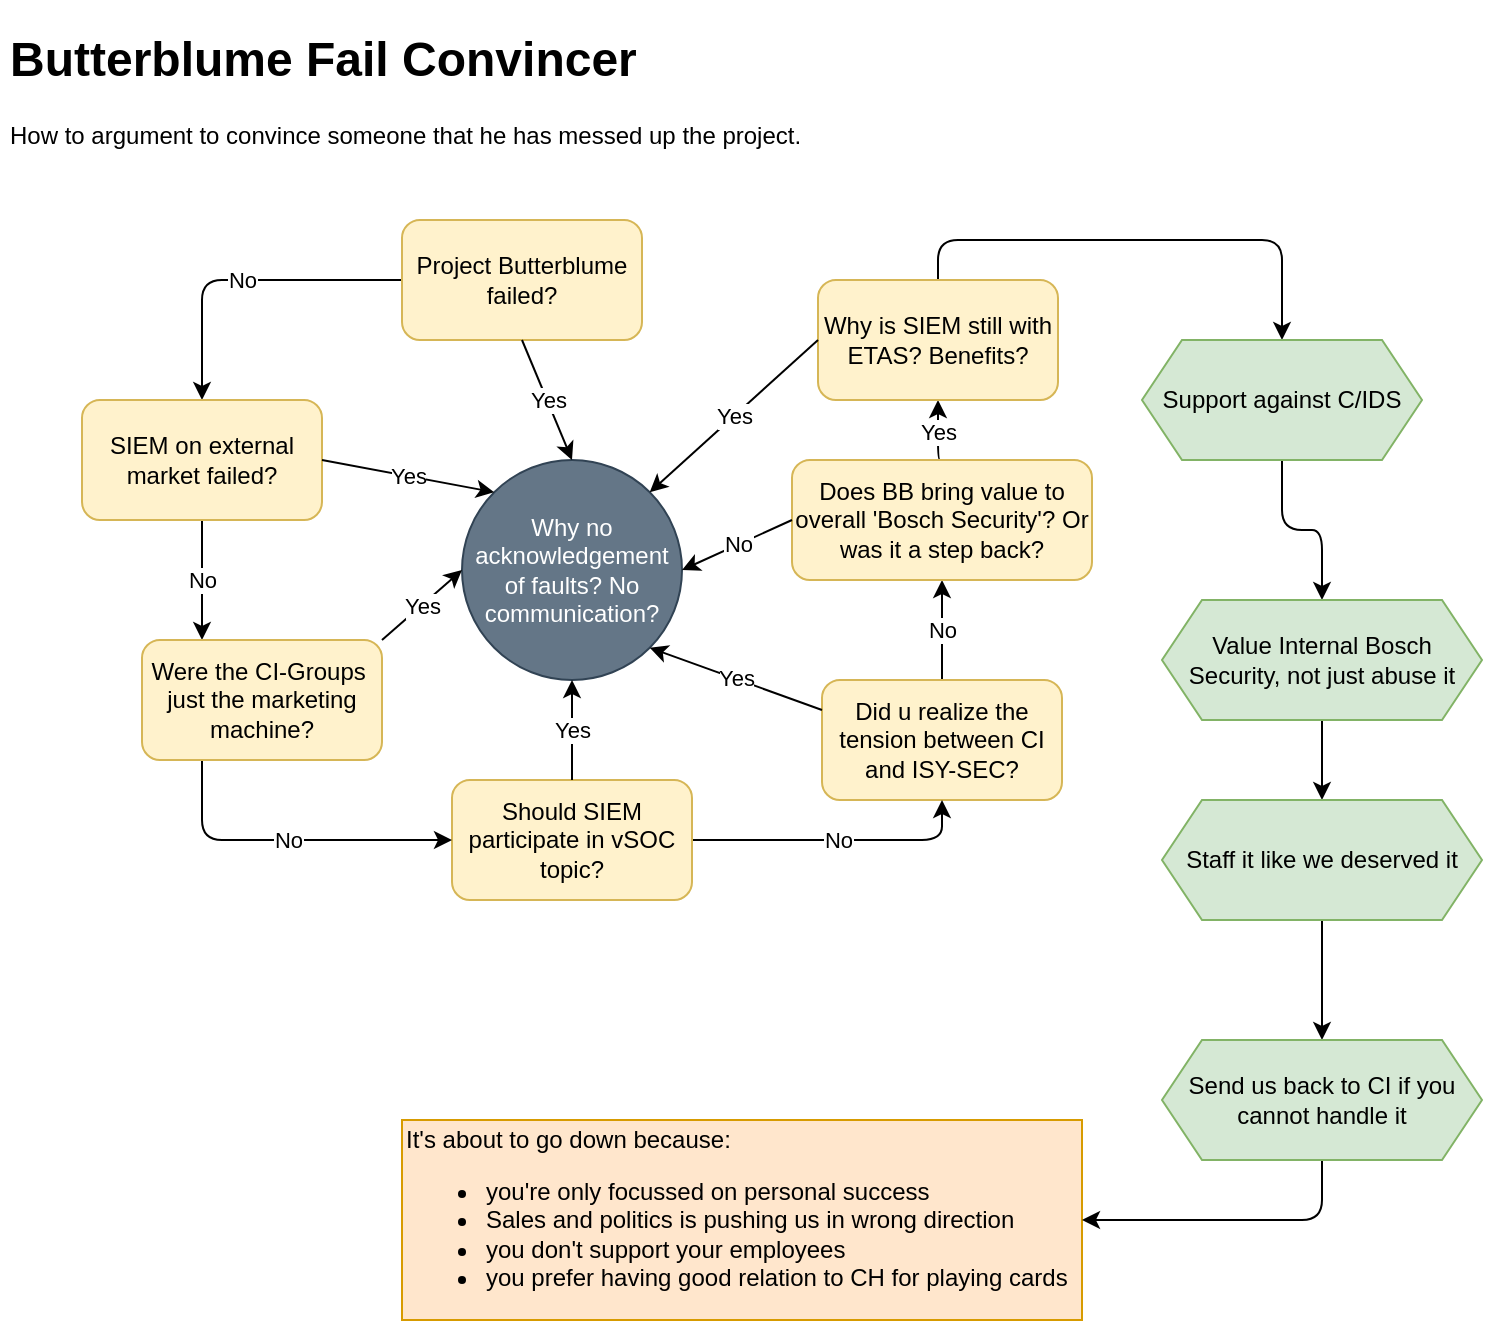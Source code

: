 <mxfile version="13.5.9" type="github">
  <diagram id="XMbbLfNYFDRXuA-zbz-r" name="Page-1">
    <mxGraphModel dx="1894" dy="769" grid="1" gridSize="10" guides="1" tooltips="1" connect="1" arrows="1" fold="1" page="1" pageScale="1" pageWidth="827" pageHeight="1169" math="0" shadow="0">
      <root>
        <mxCell id="0" />
        <mxCell id="1" parent="0" />
        <mxCell id="ZZ8Sq0GbdoKP23Bn9hQ8-3" value="&lt;h1&gt;Butterblume Fail Convincer&lt;/h1&gt;&lt;p&gt;How to argument to convince someone that he has messed up the project.&lt;br&gt;&lt;/p&gt;" style="text;html=1;strokeColor=none;fillColor=none;spacing=5;spacingTop=-20;whiteSpace=wrap;overflow=hidden;rounded=0;" parent="1" vertex="1">
          <mxGeometry x="9" y="10" width="551" height="80" as="geometry" />
        </mxCell>
        <mxCell id="vQv6NK-90WROetTzSbnZ-25" value="No" style="edgeStyle=orthogonalEdgeStyle;curved=0;rounded=1;sketch=0;orthogonalLoop=1;jettySize=auto;html=1;exitX=0;exitY=0.5;exitDx=0;exitDy=0;entryX=0.5;entryY=0;entryDx=0;entryDy=0;" parent="1" source="vQv6NK-90WROetTzSbnZ-15" target="vQv6NK-90WROetTzSbnZ-16" edge="1">
          <mxGeometry relative="1" as="geometry" />
        </mxCell>
        <mxCell id="vQv6NK-90WROetTzSbnZ-15" value="Project Butterblume failed?" style="rounded=1;whiteSpace=wrap;html=1;sketch=0;fillColor=#fff2cc;strokeColor=#d6b656;" parent="1" vertex="1">
          <mxGeometry x="210" y="110" width="120" height="60" as="geometry" />
        </mxCell>
        <mxCell id="vQv6NK-90WROetTzSbnZ-26" value="No" style="edgeStyle=orthogonalEdgeStyle;curved=0;rounded=1;sketch=0;orthogonalLoop=1;jettySize=auto;html=1;exitX=0.5;exitY=1;exitDx=0;exitDy=0;entryX=0.25;entryY=0;entryDx=0;entryDy=0;" parent="1" source="vQv6NK-90WROetTzSbnZ-16" target="vQv6NK-90WROetTzSbnZ-20" edge="1">
          <mxGeometry relative="1" as="geometry" />
        </mxCell>
        <mxCell id="vQv6NK-90WROetTzSbnZ-16" value="SIEM on external market failed?" style="rounded=1;whiteSpace=wrap;html=1;sketch=0;fillColor=#fff2cc;strokeColor=#d6b656;" parent="1" vertex="1">
          <mxGeometry x="50" y="200" width="120" height="60" as="geometry" />
        </mxCell>
        <mxCell id="vQv6NK-90WROetTzSbnZ-29" value="No" style="edgeStyle=orthogonalEdgeStyle;curved=0;rounded=1;sketch=0;orthogonalLoop=1;jettySize=auto;html=1;exitX=0.5;exitY=0;exitDx=0;exitDy=0;" parent="1" source="vQv6NK-90WROetTzSbnZ-17" target="vQv6NK-90WROetTzSbnZ-22" edge="1">
          <mxGeometry relative="1" as="geometry" />
        </mxCell>
        <mxCell id="vQv6NK-90WROetTzSbnZ-17" value="Did u realize the tension between CI and ISY-SEC?" style="rounded=1;whiteSpace=wrap;html=1;sketch=0;fillColor=#fff2cc;strokeColor=#d6b656;" parent="1" vertex="1">
          <mxGeometry x="420" y="340" width="120" height="60" as="geometry" />
        </mxCell>
        <mxCell id="vQv6NK-90WROetTzSbnZ-18" value="Why no acknowledgement of faults? No communication?" style="ellipse;whiteSpace=wrap;html=1;aspect=fixed;rounded=0;sketch=0;fillColor=#647687;strokeColor=#314354;fontColor=#ffffff;" parent="1" vertex="1">
          <mxGeometry x="240" y="230" width="110" height="110" as="geometry" />
        </mxCell>
        <mxCell id="vQv6NK-90WROetTzSbnZ-28" value="No" style="edgeStyle=orthogonalEdgeStyle;curved=0;rounded=1;sketch=0;orthogonalLoop=1;jettySize=auto;html=1;exitX=1;exitY=0.5;exitDx=0;exitDy=0;entryX=0.5;entryY=1;entryDx=0;entryDy=0;" parent="1" source="vQv6NK-90WROetTzSbnZ-19" target="vQv6NK-90WROetTzSbnZ-17" edge="1">
          <mxGeometry relative="1" as="geometry" />
        </mxCell>
        <mxCell id="vQv6NK-90WROetTzSbnZ-19" value="Should SIEM participate in vSOC topic?" style="rounded=1;whiteSpace=wrap;html=1;sketch=0;fillColor=#fff2cc;strokeColor=#d6b656;" parent="1" vertex="1">
          <mxGeometry x="235" y="390" width="120" height="60" as="geometry" />
        </mxCell>
        <mxCell id="vQv6NK-90WROetTzSbnZ-27" value="No" style="edgeStyle=orthogonalEdgeStyle;curved=0;rounded=1;sketch=0;orthogonalLoop=1;jettySize=auto;html=1;exitX=0.25;exitY=1;exitDx=0;exitDy=0;entryX=0;entryY=0.5;entryDx=0;entryDy=0;" parent="1" source="vQv6NK-90WROetTzSbnZ-20" target="vQv6NK-90WROetTzSbnZ-19" edge="1">
          <mxGeometry relative="1" as="geometry" />
        </mxCell>
        <mxCell id="vQv6NK-90WROetTzSbnZ-20" value="Were the CI-Groups&amp;nbsp; just the marketing machine?" style="rounded=1;whiteSpace=wrap;html=1;sketch=0;fillColor=#fff2cc;strokeColor=#d6b656;" parent="1" vertex="1">
          <mxGeometry x="80" y="320" width="120" height="60" as="geometry" />
        </mxCell>
        <mxCell id="vQv6NK-90WROetTzSbnZ-21" value="&lt;div&gt;It&#39;s about to go down because:&lt;/div&gt;&lt;div&gt;&lt;ul&gt;&lt;li&gt;you&#39;re only focussed on personal success&lt;/li&gt;&lt;li&gt;Sales and politics is pushing us in wrong direction&lt;br&gt;&lt;/li&gt;&lt;li&gt;you don&#39;t support your employees&lt;/li&gt;&lt;li&gt;you prefer having good relation to CH for playing cards&lt;br&gt;&lt;/li&gt;&lt;/ul&gt;&lt;/div&gt;" style="text;html=1;strokeColor=#d79b00;fillColor=#ffe6cc;align=left;verticalAlign=middle;whiteSpace=wrap;rounded=0;sketch=0;" parent="1" vertex="1">
          <mxGeometry x="210" y="560" width="340" height="100" as="geometry" />
        </mxCell>
        <mxCell id="vQv6NK-90WROetTzSbnZ-30" value="Yes" style="edgeStyle=orthogonalEdgeStyle;curved=0;rounded=1;sketch=0;orthogonalLoop=1;jettySize=auto;html=1;exitX=0.5;exitY=0;exitDx=0;exitDy=0;entryX=0.5;entryY=1;entryDx=0;entryDy=0;" parent="1" source="vQv6NK-90WROetTzSbnZ-22" target="vQv6NK-90WROetTzSbnZ-23" edge="1">
          <mxGeometry relative="1" as="geometry" />
        </mxCell>
        <mxCell id="vQv6NK-90WROetTzSbnZ-22" value="Does BB bring value to overall &#39;Bosch Security&#39;? Or was it a step back?" style="rounded=1;whiteSpace=wrap;html=1;sketch=0;fillColor=#fff2cc;strokeColor=#d6b656;" parent="1" vertex="1">
          <mxGeometry x="405" y="230" width="150" height="60" as="geometry" />
        </mxCell>
        <mxCell id="vQv6NK-90WROetTzSbnZ-44" style="edgeStyle=orthogonalEdgeStyle;curved=0;rounded=1;sketch=0;orthogonalLoop=1;jettySize=auto;html=1;exitX=0.5;exitY=0;exitDx=0;exitDy=0;entryX=0.5;entryY=0;entryDx=0;entryDy=0;" parent="1" source="vQv6NK-90WROetTzSbnZ-23" target="vQv6NK-90WROetTzSbnZ-39" edge="1">
          <mxGeometry relative="1" as="geometry" />
        </mxCell>
        <mxCell id="vQv6NK-90WROetTzSbnZ-23" value="Why is SIEM still with ETAS? Benefits?" style="rounded=1;whiteSpace=wrap;html=1;sketch=0;fillColor=#fff2cc;strokeColor=#d6b656;" parent="1" vertex="1">
          <mxGeometry x="418" y="140" width="120" height="60" as="geometry" />
        </mxCell>
        <mxCell id="vQv6NK-90WROetTzSbnZ-32" value="Yes" style="endArrow=classic;html=1;exitX=1;exitY=0.5;exitDx=0;exitDy=0;entryX=0;entryY=0;entryDx=0;entryDy=0;" parent="1" source="vQv6NK-90WROetTzSbnZ-16" target="vQv6NK-90WROetTzSbnZ-18" edge="1">
          <mxGeometry width="50" height="50" relative="1" as="geometry">
            <mxPoint x="120" y="520" as="sourcePoint" />
            <mxPoint x="200" y="500" as="targetPoint" />
          </mxGeometry>
        </mxCell>
        <mxCell id="vQv6NK-90WROetTzSbnZ-33" value="Yes" style="endArrow=classic;html=1;exitX=0.5;exitY=1;exitDx=0;exitDy=0;entryX=0.5;entryY=0;entryDx=0;entryDy=0;" parent="1" source="vQv6NK-90WROetTzSbnZ-15" target="vQv6NK-90WROetTzSbnZ-18" edge="1">
          <mxGeometry width="50" height="50" relative="1" as="geometry">
            <mxPoint x="170" y="230" as="sourcePoint" />
            <mxPoint x="256.109" y="246.109" as="targetPoint" />
          </mxGeometry>
        </mxCell>
        <mxCell id="vQv6NK-90WROetTzSbnZ-34" value="Yes" style="endArrow=classic;html=1;exitX=0;exitY=0.5;exitDx=0;exitDy=0;entryX=1;entryY=0;entryDx=0;entryDy=0;" parent="1" source="vQv6NK-90WROetTzSbnZ-23" target="vQv6NK-90WROetTzSbnZ-18" edge="1">
          <mxGeometry width="50" height="50" relative="1" as="geometry">
            <mxPoint x="310" y="190" as="sourcePoint" />
            <mxPoint x="335" y="250" as="targetPoint" />
          </mxGeometry>
        </mxCell>
        <mxCell id="vQv6NK-90WROetTzSbnZ-35" value="No" style="endArrow=classic;html=1;exitX=0;exitY=0.5;exitDx=0;exitDy=0;entryX=1;entryY=0.5;entryDx=0;entryDy=0;" parent="1" source="vQv6NK-90WROetTzSbnZ-22" target="vQv6NK-90WROetTzSbnZ-18" edge="1">
          <mxGeometry width="50" height="50" relative="1" as="geometry">
            <mxPoint x="390" y="200" as="sourcePoint" />
            <mxPoint x="333.891" y="246.109" as="targetPoint" />
          </mxGeometry>
        </mxCell>
        <mxCell id="vQv6NK-90WROetTzSbnZ-36" value="Yes" style="endArrow=classic;html=1;exitX=0;exitY=0.25;exitDx=0;exitDy=0;entryX=1;entryY=1;entryDx=0;entryDy=0;" parent="1" source="vQv6NK-90WROetTzSbnZ-17" target="vQv6NK-90WROetTzSbnZ-18" edge="1">
          <mxGeometry width="50" height="50" relative="1" as="geometry">
            <mxPoint x="420" y="260" as="sourcePoint" />
            <mxPoint x="350" y="285" as="targetPoint" />
          </mxGeometry>
        </mxCell>
        <mxCell id="vQv6NK-90WROetTzSbnZ-37" value="Yes" style="endArrow=classic;html=1;exitX=0.5;exitY=0;exitDx=0;exitDy=0;entryX=0.5;entryY=1;entryDx=0;entryDy=0;" parent="1" source="vQv6NK-90WROetTzSbnZ-19" target="vQv6NK-90WROetTzSbnZ-18" edge="1">
          <mxGeometry width="50" height="50" relative="1" as="geometry">
            <mxPoint x="420" y="355" as="sourcePoint" />
            <mxPoint x="333.891" y="323.891" as="targetPoint" />
          </mxGeometry>
        </mxCell>
        <mxCell id="vQv6NK-90WROetTzSbnZ-38" value="Yes" style="endArrow=classic;html=1;exitX=1;exitY=0;exitDx=0;exitDy=0;entryX=0;entryY=0.5;entryDx=0;entryDy=0;" parent="1" source="vQv6NK-90WROetTzSbnZ-20" target="vQv6NK-90WROetTzSbnZ-18" edge="1">
          <mxGeometry width="50" height="50" relative="1" as="geometry">
            <mxPoint x="295" y="390" as="sourcePoint" />
            <mxPoint x="295" y="340" as="targetPoint" />
          </mxGeometry>
        </mxCell>
        <mxCell id="vQv6NK-90WROetTzSbnZ-45" style="edgeStyle=orthogonalEdgeStyle;curved=0;rounded=1;sketch=0;orthogonalLoop=1;jettySize=auto;html=1;exitX=0.5;exitY=1;exitDx=0;exitDy=0;entryX=0.5;entryY=0;entryDx=0;entryDy=0;" parent="1" source="vQv6NK-90WROetTzSbnZ-39" target="vQv6NK-90WROetTzSbnZ-41" edge="1">
          <mxGeometry relative="1" as="geometry" />
        </mxCell>
        <mxCell id="vQv6NK-90WROetTzSbnZ-39" value="Support against C/IDS" style="shape=hexagon;perimeter=hexagonPerimeter2;whiteSpace=wrap;html=1;fixedSize=1;rounded=0;sketch=0;align=center;fillColor=#d5e8d4;strokeColor=#82b366;" parent="1" vertex="1">
          <mxGeometry x="580" y="170" width="140" height="60" as="geometry" />
        </mxCell>
        <mxCell id="vQv6NK-90WROetTzSbnZ-40" style="edgeStyle=orthogonalEdgeStyle;curved=0;rounded=1;sketch=0;orthogonalLoop=1;jettySize=auto;html=1;exitX=0.5;exitY=1;exitDx=0;exitDy=0;" parent="1" source="vQv6NK-90WROetTzSbnZ-39" target="vQv6NK-90WROetTzSbnZ-39" edge="1">
          <mxGeometry relative="1" as="geometry" />
        </mxCell>
        <mxCell id="vQv6NK-90WROetTzSbnZ-46" style="edgeStyle=orthogonalEdgeStyle;curved=0;rounded=1;sketch=0;orthogonalLoop=1;jettySize=auto;html=1;exitX=0.5;exitY=1;exitDx=0;exitDy=0;entryX=0.5;entryY=0;entryDx=0;entryDy=0;" parent="1" source="vQv6NK-90WROetTzSbnZ-41" target="vQv6NK-90WROetTzSbnZ-42" edge="1">
          <mxGeometry relative="1" as="geometry" />
        </mxCell>
        <mxCell id="vQv6NK-90WROetTzSbnZ-41" value="Value Internal Bosch Security, not just abuse it" style="shape=hexagon;perimeter=hexagonPerimeter2;whiteSpace=wrap;html=1;fixedSize=1;rounded=0;sketch=0;align=center;fillColor=#d5e8d4;strokeColor=#82b366;" parent="1" vertex="1">
          <mxGeometry x="590" y="300" width="160" height="60" as="geometry" />
        </mxCell>
        <mxCell id="vQv6NK-90WROetTzSbnZ-47" style="edgeStyle=orthogonalEdgeStyle;curved=0;rounded=1;sketch=0;orthogonalLoop=1;jettySize=auto;html=1;exitX=0.5;exitY=1;exitDx=0;exitDy=0;entryX=0.5;entryY=0;entryDx=0;entryDy=0;" parent="1" source="vQv6NK-90WROetTzSbnZ-42" target="vQv6NK-90WROetTzSbnZ-43" edge="1">
          <mxGeometry relative="1" as="geometry" />
        </mxCell>
        <mxCell id="vQv6NK-90WROetTzSbnZ-42" value="Staff it like we deserved it" style="shape=hexagon;perimeter=hexagonPerimeter2;whiteSpace=wrap;html=1;fixedSize=1;rounded=0;sketch=0;align=center;fillColor=#d5e8d4;strokeColor=#82b366;" parent="1" vertex="1">
          <mxGeometry x="590" y="400" width="160" height="60" as="geometry" />
        </mxCell>
        <mxCell id="vQv6NK-90WROetTzSbnZ-48" style="edgeStyle=orthogonalEdgeStyle;curved=0;rounded=1;sketch=0;orthogonalLoop=1;jettySize=auto;html=1;exitX=0.5;exitY=1;exitDx=0;exitDy=0;" parent="1" source="vQv6NK-90WROetTzSbnZ-43" target="vQv6NK-90WROetTzSbnZ-21" edge="1">
          <mxGeometry relative="1" as="geometry">
            <mxPoint x="685" y="441" as="sourcePoint" />
            <mxPoint x="644" y="466" as="targetPoint" />
          </mxGeometry>
        </mxCell>
        <mxCell id="vQv6NK-90WROetTzSbnZ-43" value="Send us back to CI if you cannot handle it" style="shape=hexagon;perimeter=hexagonPerimeter2;whiteSpace=wrap;html=1;fixedSize=1;rounded=0;sketch=0;align=center;fillColor=#d5e8d4;strokeColor=#82b366;" parent="1" vertex="1">
          <mxGeometry x="590" y="520" width="160" height="60" as="geometry" />
        </mxCell>
      </root>
    </mxGraphModel>
  </diagram>
</mxfile>
